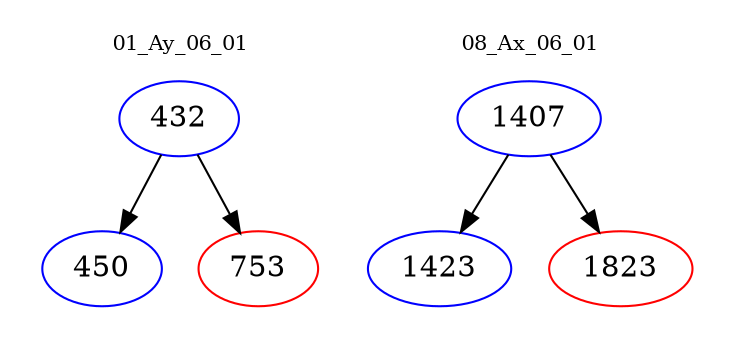digraph{
subgraph cluster_0 {
color = white
label = "01_Ay_06_01";
fontsize=10;
T0_432 [label="432", color="blue"]
T0_432 -> T0_450 [color="black"]
T0_450 [label="450", color="blue"]
T0_432 -> T0_753 [color="black"]
T0_753 [label="753", color="red"]
}
subgraph cluster_1 {
color = white
label = "08_Ax_06_01";
fontsize=10;
T1_1407 [label="1407", color="blue"]
T1_1407 -> T1_1423 [color="black"]
T1_1423 [label="1423", color="blue"]
T1_1407 -> T1_1823 [color="black"]
T1_1823 [label="1823", color="red"]
}
}
